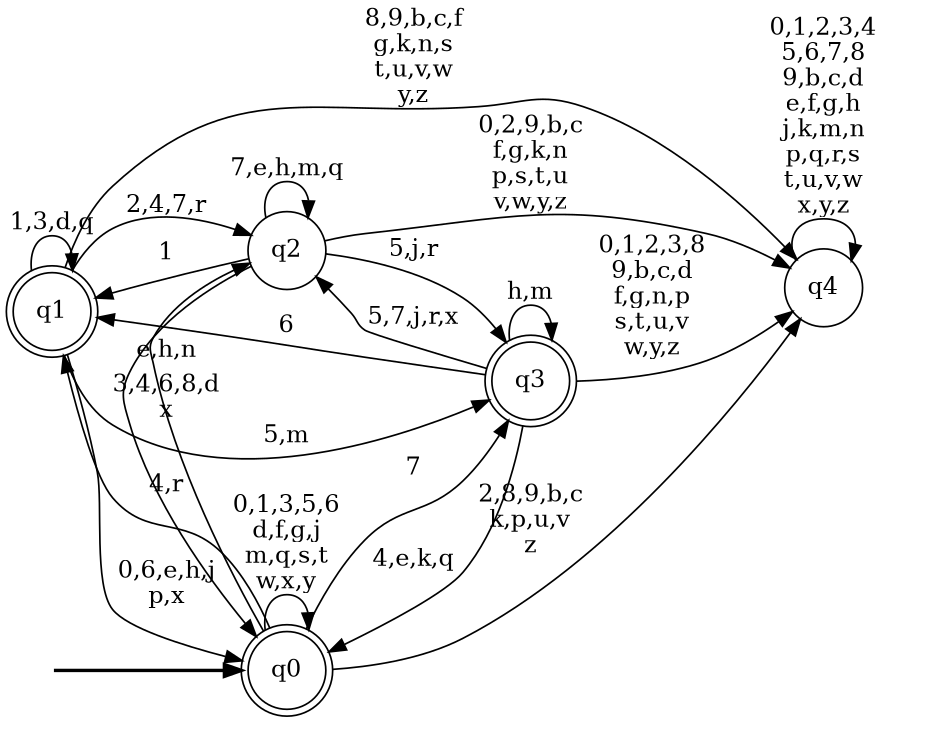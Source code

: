 digraph BlueStar {
__start0 [style = invis, shape = none, label = "", width = 0, height = 0];

rankdir=LR;
size="8,5";

s0 [style="rounded,filled", color="black", fillcolor="white" shape="doublecircle", label="q0"];
s1 [style="rounded,filled", color="black", fillcolor="white" shape="doublecircle", label="q1"];
s2 [style="filled", color="black", fillcolor="white" shape="circle", label="q2"];
s3 [style="rounded,filled", color="black", fillcolor="white" shape="doublecircle", label="q3"];
s4 [style="filled", color="black", fillcolor="white" shape="circle", label="q4"];
subgraph cluster_main { 
	graph [pad=".75", ranksep="0.15", nodesep="0.15"];
	 style=invis; 
	__start0 -> s0 [penwidth=2];
}
s0 -> s0 [label="0,1,3,5,6\nd,f,g,j\nm,q,s,t\nw,x,y"];
s0 -> s1 [label="4,r"];
s0 -> s2 [label="e,h,n"];
s0 -> s3 [label="7"];
s0 -> s4 [label="2,8,9,b,c\nk,p,u,v\nz"];
s1 -> s0 [label="0,6,e,h,j\np,x"];
s1 -> s1 [label="1,3,d,q"];
s1 -> s2 [label="2,4,7,r"];
s1 -> s3 [label="5,m"];
s1 -> s4 [label="8,9,b,c,f\ng,k,n,s\nt,u,v,w\ny,z"];
s2 -> s0 [label="3,4,6,8,d\nx"];
s2 -> s1 [label="1"];
s2 -> s2 [label="7,e,h,m,q"];
s2 -> s3 [label="5,j,r"];
s2 -> s4 [label="0,2,9,b,c\nf,g,k,n\np,s,t,u\nv,w,y,z"];
s3 -> s0 [label="4,e,k,q"];
s3 -> s1 [label="6"];
s3 -> s2 [label="5,7,j,r,x"];
s3 -> s3 [label="h,m"];
s3 -> s4 [label="0,1,2,3,8\n9,b,c,d\nf,g,n,p\ns,t,u,v\nw,y,z"];
s4 -> s4 [label="0,1,2,3,4\n5,6,7,8\n9,b,c,d\ne,f,g,h\nj,k,m,n\np,q,r,s\nt,u,v,w\nx,y,z"];

}